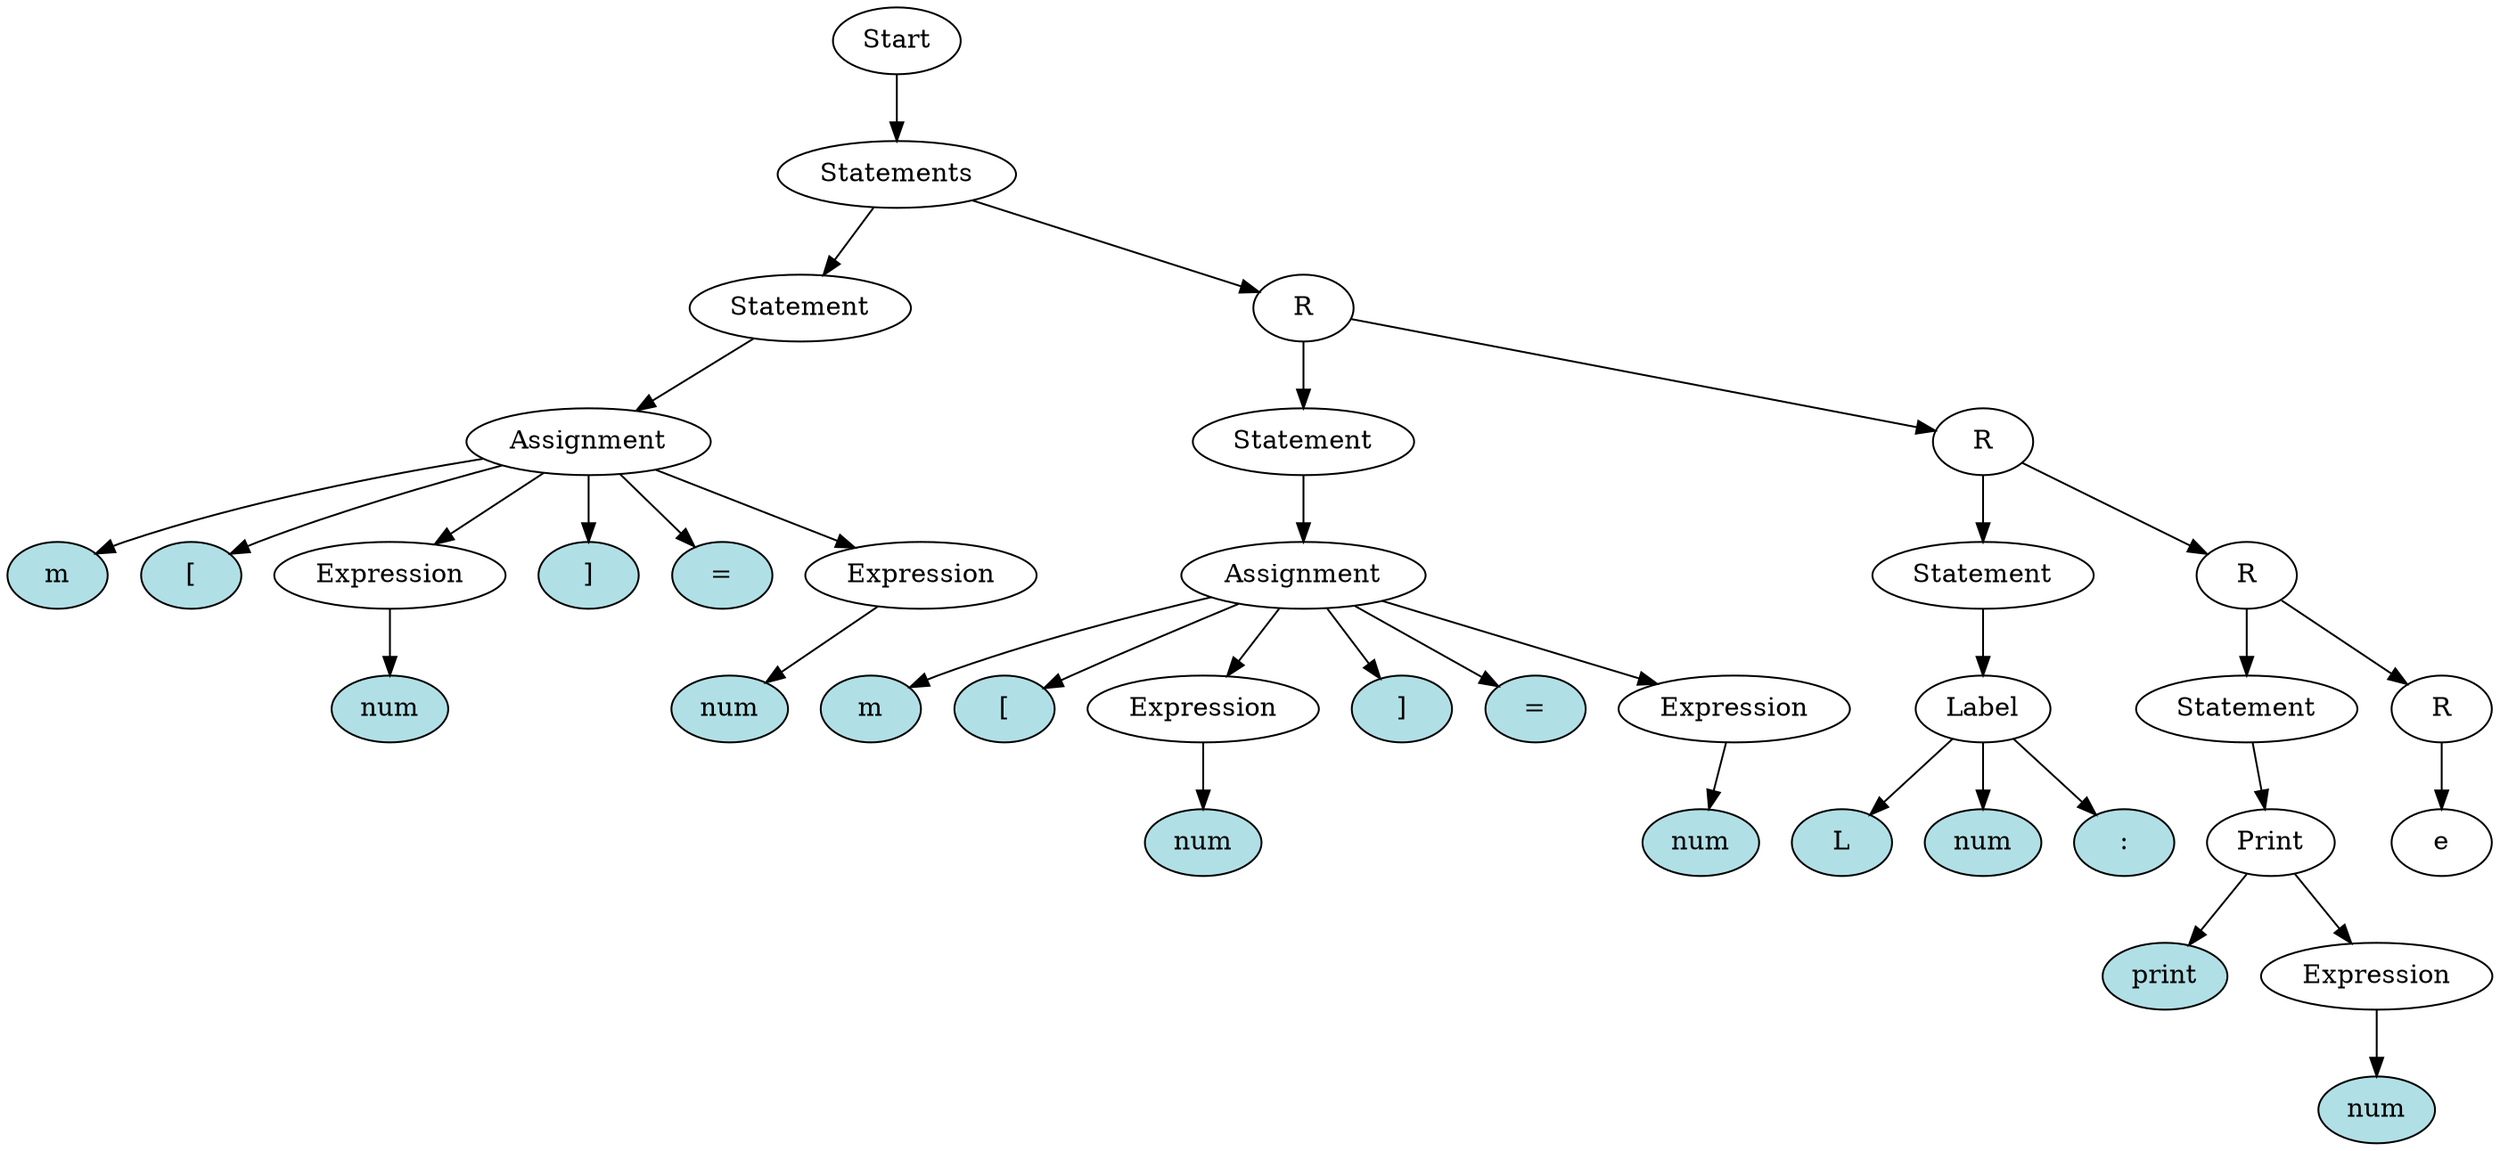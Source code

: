 digraph G {
	"Start1" [label="Start"]
	"Statements2" [label="Statements"]
	"Start1" -> "Statements2"
	"Statement3" [label="Statement"]
	"Statements2" -> "Statement3"
	"Assignment4" [label="Assignment"]
	"Statement3" -> "Assignment4"
	"m5" [label="m",style=filled,fillcolor=powderblue]
	"Assignment4" -> "m5"
	"[6" [label="[",style=filled,fillcolor=powderblue]
	"Assignment4" -> "[6"
	"Expression7" [label="Expression"]
	"Assignment4" -> "Expression7"
	"num8" [label="num",style=filled,fillcolor=powderblue]
	"Expression7" -> "num8"
	"]9" [label="]",style=filled,fillcolor=powderblue]
	"Assignment4" -> "]9"
	"=10" [label="=",style=filled,fillcolor=powderblue]
	"Assignment4" -> "=10"
	"Expression11" [label="Expression"]
	"Assignment4" -> "Expression11"
	"num12" [label="num",style=filled,fillcolor=powderblue]
	"Expression11" -> "num12"
	"R13" [label="R"]
	"Statements2" -> "R13"
	"Statement14" [label="Statement"]
	"R13" -> "Statement14"
	"Assignment15" [label="Assignment"]
	"Statement14" -> "Assignment15"
	"m16" [label="m",style=filled,fillcolor=powderblue]
	"Assignment15" -> "m16"
	"[17" [label="[",style=filled,fillcolor=powderblue]
	"Assignment15" -> "[17"
	"Expression18" [label="Expression"]
	"Assignment15" -> "Expression18"
	"num19" [label="num",style=filled,fillcolor=powderblue]
	"Expression18" -> "num19"
	"]20" [label="]",style=filled,fillcolor=powderblue]
	"Assignment15" -> "]20"
	"=21" [label="=",style=filled,fillcolor=powderblue]
	"Assignment15" -> "=21"
	"Expression22" [label="Expression"]
	"Assignment15" -> "Expression22"
	"num23" [label="num",style=filled,fillcolor=powderblue]
	"Expression22" -> "num23"
	"R24" [label="R"]
	"R13" -> "R24"
	"Statement25" [label="Statement"]
	"R24" -> "Statement25"
	"Label26" [label="Label"]
	"Statement25" -> "Label26"
	"L27" [label="L",style=filled,fillcolor=powderblue]
	"Label26" -> "L27"
	"num28" [label="num",style=filled,fillcolor=powderblue]
	"Label26" -> "num28"
	":29" [label=":",style=filled,fillcolor=powderblue]
	"Label26" -> ":29"
	"R30" [label="R"]
	"R24" -> "R30"
	"Statement31" [label="Statement"]
	"R30" -> "Statement31"
	"Print32" [label="Print"]
	"Statement31" -> "Print32"
	"print33" [label="print",style=filled,fillcolor=powderblue]
	"Print32" -> "print33"
	"Expression34" [label="Expression"]
	"Print32" -> "Expression34"
	"num35" [label="num",style=filled,fillcolor=powderblue]
	"Expression34" -> "num35"
	"R36" [label="R"]
	"R30" -> "R36"
	"e37" [label="e"]
	"R36" -> "e37"
}
